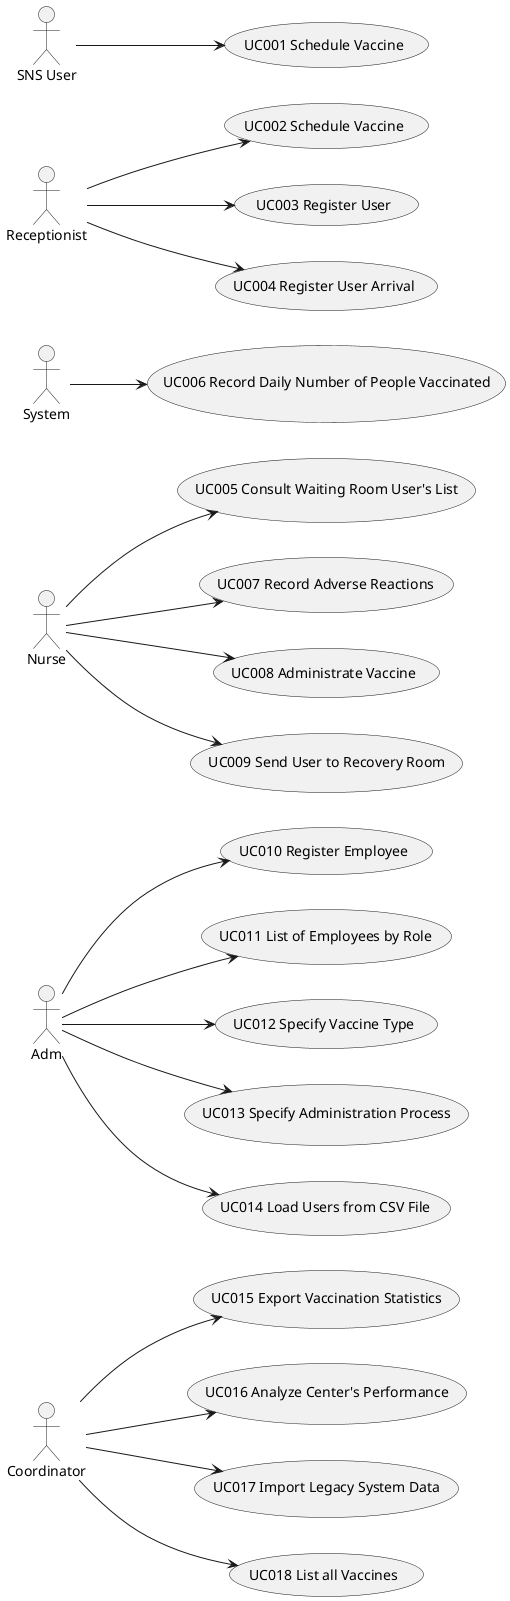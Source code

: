 @startuml
left to right direction
skinparam packageStyle rect

Coordinator --> (UC015 Export Vaccination Statistics)
Coordinator --> (UC016 Analyze Center's Performance)
Coordinator --> (UC017 Import Legacy System Data)
Coordinator --> (UC018 List all Vaccines)

Adm --> (UC010 Register Employee)
Adm --> (UC011 List of Employees by Role)
Adm --> (UC012 Specify Vaccine Type)
Adm --> (UC013 Specify Administration Process)
Adm --> (UC014 Load Users from CSV File)

Nurse --> (UC005 Consult Waiting Room User's List)
Nurse --> (UC007 Record Adverse Reactions)
Nurse --> (UC008 Administrate Vaccine)
Nurse --> (UC009 Send User to Recovery Room)

System --> (UC006 Record Daily Number of People Vaccinated)

Receptionist --> (UC002 Schedule Vaccine)
Receptionist --> (UC003 Register User)
Receptionist --> (UC004 Register User Arrival)


:SNS User: as User

User --> (UC001 Schedule Vaccine)



@enduml